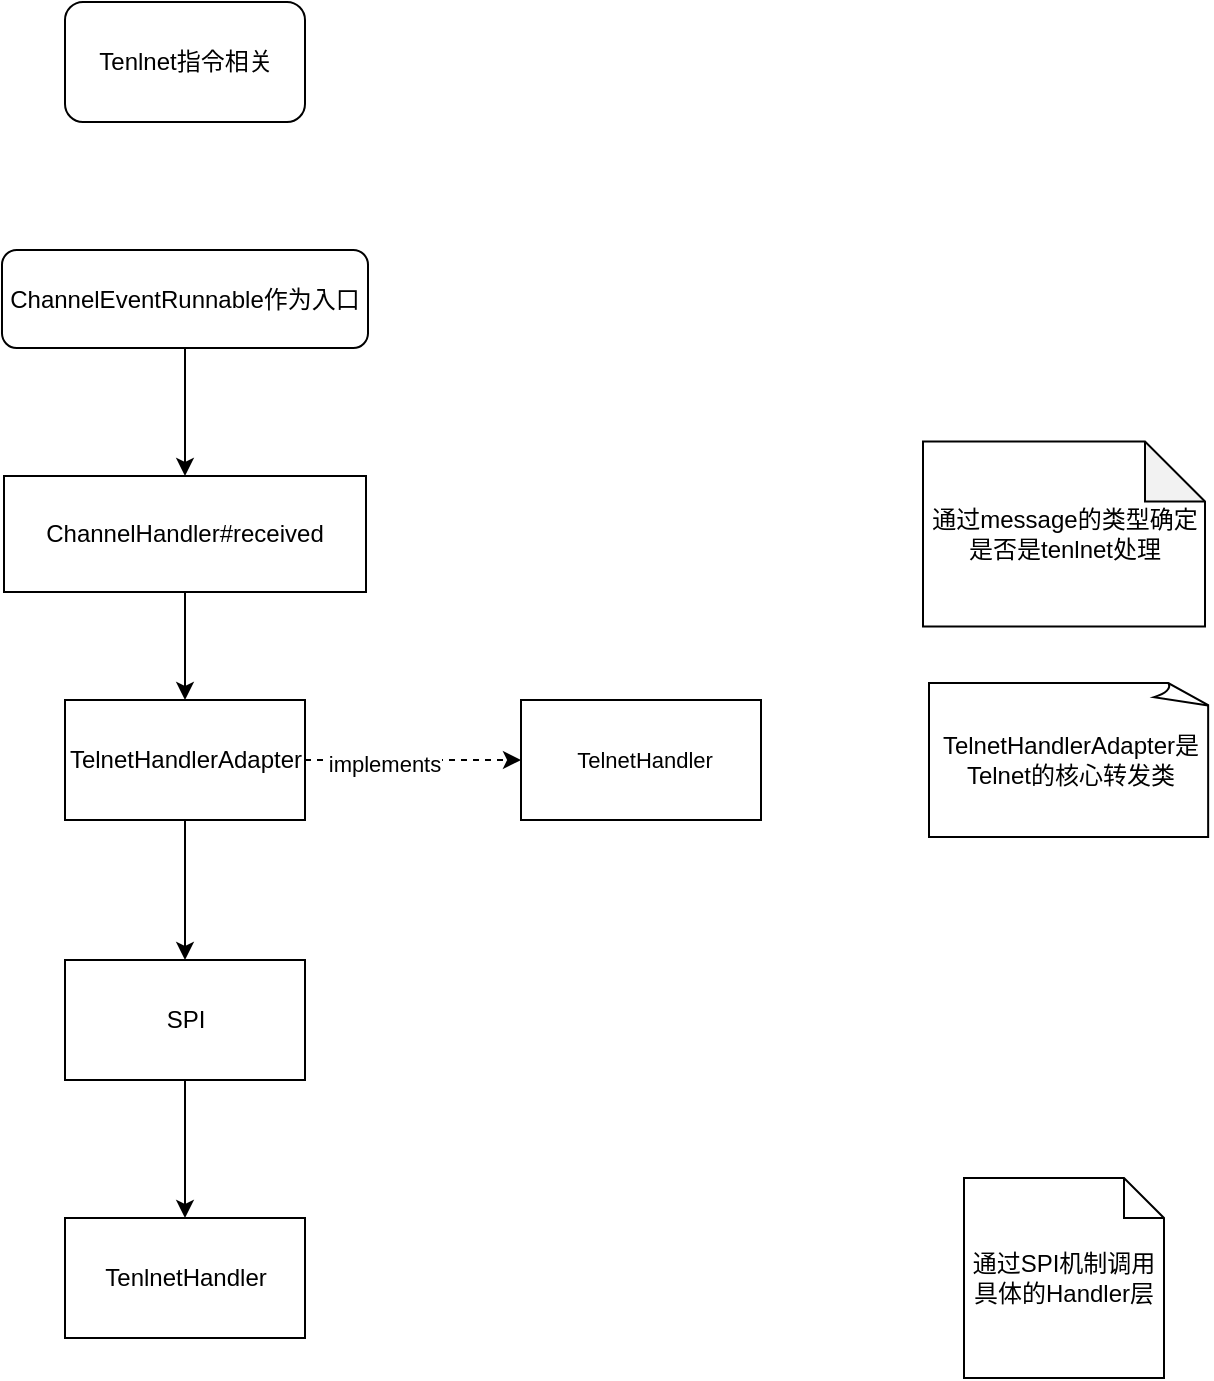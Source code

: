 <mxfile version="15.2.9" type="github"><diagram id="Jb5wRIztLEENy5N3ZLS5" name="Page-1"><mxGraphModel dx="942" dy="1811" grid="0" gridSize="10" guides="1" tooltips="1" connect="1" arrows="1" fold="1" page="1" pageScale="1" pageWidth="827" pageHeight="1169" background="#FFFFFF" math="0" shadow="0"><root><mxCell id="0"/><mxCell id="1" parent="0"/><mxCell id="rL9Rcup7jGUhmheSuFjN-2" value="Tenlnet指令相关" style="rounded=1;whiteSpace=wrap;html=1;" vertex="1" parent="1"><mxGeometry x="104.5" y="-880" width="120" height="60" as="geometry"/></mxCell><mxCell id="rL9Rcup7jGUhmheSuFjN-3" value="TenlnetHandler" style="rounded=0;whiteSpace=wrap;html=1;" vertex="1" parent="1"><mxGeometry x="104.5" y="-272" width="120" height="60" as="geometry"/></mxCell><mxCell id="rL9Rcup7jGUhmheSuFjN-4" value="通过message的类型确定是否是tenlnet处理" style="shape=note;whiteSpace=wrap;html=1;backgroundOutline=1;darkOpacity=0.05;" vertex="1" parent="1"><mxGeometry x="533.5" y="-660.25" width="141" height="92.5" as="geometry"/></mxCell><mxCell id="rL9Rcup7jGUhmheSuFjN-7" style="edgeStyle=orthogonalEdgeStyle;rounded=0;orthogonalLoop=1;jettySize=auto;html=1;" edge="1" parent="1" source="rL9Rcup7jGUhmheSuFjN-5" target="rL9Rcup7jGUhmheSuFjN-6"><mxGeometry relative="1" as="geometry"/></mxCell><mxCell id="rL9Rcup7jGUhmheSuFjN-5" value="ChannelEventRunnable作为入口" style="rounded=1;whiteSpace=wrap;html=1;" vertex="1" parent="1"><mxGeometry x="73" y="-756" width="183" height="49" as="geometry"/></mxCell><mxCell id="rL9Rcup7jGUhmheSuFjN-12" style="edgeStyle=orthogonalEdgeStyle;rounded=0;orthogonalLoop=1;jettySize=auto;html=1;exitX=0.5;exitY=1;exitDx=0;exitDy=0;" edge="1" parent="1" source="rL9Rcup7jGUhmheSuFjN-6" target="rL9Rcup7jGUhmheSuFjN-8"><mxGeometry relative="1" as="geometry"/></mxCell><mxCell id="rL9Rcup7jGUhmheSuFjN-6" value="ChannelHandler#received" style="rounded=0;whiteSpace=wrap;html=1;" vertex="1" parent="1"><mxGeometry x="74" y="-643" width="181" height="58" as="geometry"/></mxCell><mxCell id="rL9Rcup7jGUhmheSuFjN-10" style="edgeStyle=orthogonalEdgeStyle;rounded=0;orthogonalLoop=1;jettySize=auto;html=1;entryX=0;entryY=0.5;entryDx=0;entryDy=0;dashed=1;" edge="1" parent="1" source="rL9Rcup7jGUhmheSuFjN-8" target="rL9Rcup7jGUhmheSuFjN-9"><mxGeometry relative="1" as="geometry"/></mxCell><mxCell id="rL9Rcup7jGUhmheSuFjN-11" value="implements" style="edgeLabel;html=1;align=center;verticalAlign=middle;resizable=0;points=[];" vertex="1" connectable="0" parent="rL9Rcup7jGUhmheSuFjN-10"><mxGeometry x="-0.264" y="-2" relative="1" as="geometry"><mxPoint as="offset"/></mxGeometry></mxCell><mxCell id="rL9Rcup7jGUhmheSuFjN-17" style="edgeStyle=orthogonalEdgeStyle;rounded=0;orthogonalLoop=1;jettySize=auto;html=1;entryX=0.5;entryY=0;entryDx=0;entryDy=0;" edge="1" parent="1" source="rL9Rcup7jGUhmheSuFjN-8" target="rL9Rcup7jGUhmheSuFjN-16"><mxGeometry relative="1" as="geometry"/></mxCell><mxCell id="rL9Rcup7jGUhmheSuFjN-8" value="TelnetHandlerAdapter" style="rounded=0;whiteSpace=wrap;html=1;" vertex="1" parent="1"><mxGeometry x="104.5" y="-531" width="120" height="60" as="geometry"/></mxCell><mxCell id="rL9Rcup7jGUhmheSuFjN-9" value="&lt;span style=&quot;font-size: 11px ; background-color: rgb(255 , 255 , 255)&quot;&gt;&amp;nbsp;TelnetHandler&lt;/span&gt;" style="rounded=0;whiteSpace=wrap;html=1;" vertex="1" parent="1"><mxGeometry x="332.5" y="-531" width="120" height="60" as="geometry"/></mxCell><mxCell id="rL9Rcup7jGUhmheSuFjN-13" value="TelnetHandlerAdapter是&lt;br&gt;Telnet的核心转发类" style="whiteSpace=wrap;html=1;shape=mxgraph.basic.document" vertex="1" parent="1"><mxGeometry x="536.5" y="-539.5" width="141" height="77" as="geometry"/></mxCell><mxCell id="rL9Rcup7jGUhmheSuFjN-18" style="edgeStyle=orthogonalEdgeStyle;rounded=0;orthogonalLoop=1;jettySize=auto;html=1;" edge="1" parent="1" source="rL9Rcup7jGUhmheSuFjN-16" target="rL9Rcup7jGUhmheSuFjN-3"><mxGeometry relative="1" as="geometry"/></mxCell><mxCell id="rL9Rcup7jGUhmheSuFjN-16" value="SPI" style="rounded=0;whiteSpace=wrap;html=1;" vertex="1" parent="1"><mxGeometry x="104.5" y="-401" width="120" height="60" as="geometry"/></mxCell><mxCell id="rL9Rcup7jGUhmheSuFjN-20" value="通过SPI机制调用具体的Handler层" style="shape=note;size=20;whiteSpace=wrap;html=1;" vertex="1" parent="1"><mxGeometry x="554" y="-292" width="100" height="100" as="geometry"/></mxCell></root></mxGraphModel></diagram></mxfile>

